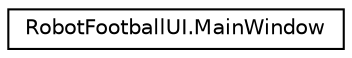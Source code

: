 digraph G
{
  edge [fontname="Helvetica",fontsize="10",labelfontname="Helvetica",labelfontsize="10"];
  node [fontname="Helvetica",fontsize="10",shape=record];
  rankdir="LR";
  Node1 [label="RobotFootballUI.MainWindow",height=0.2,width=0.4,color="black", fillcolor="white", style="filled",URL="$class_robot_football_u_i_1_1_main_window.html",tooltip="Interaction logic for MainWindow.xaml."];
}
